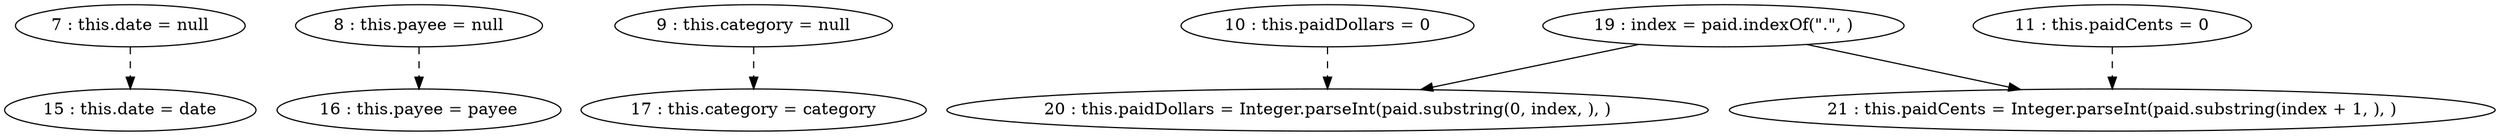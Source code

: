 digraph G {
"7 : this.date = null"
"7 : this.date = null" -> "15 : this.date = date" [style=dashed]
"8 : this.payee = null"
"8 : this.payee = null" -> "16 : this.payee = payee" [style=dashed]
"9 : this.category = null"
"9 : this.category = null" -> "17 : this.category = category" [style=dashed]
"10 : this.paidDollars = 0"
"10 : this.paidDollars = 0" -> "20 : this.paidDollars = Integer.parseInt(paid.substring(0, index, ), )" [style=dashed]
"11 : this.paidCents = 0"
"11 : this.paidCents = 0" -> "21 : this.paidCents = Integer.parseInt(paid.substring(index + 1, ), )" [style=dashed]
"15 : this.date = date"
"16 : this.payee = payee"
"17 : this.category = category"
"19 : index = paid.indexOf(\".\", )"
"19 : index = paid.indexOf(\".\", )" -> "21 : this.paidCents = Integer.parseInt(paid.substring(index + 1, ), )"
"19 : index = paid.indexOf(\".\", )" -> "20 : this.paidDollars = Integer.parseInt(paid.substring(0, index, ), )"
"20 : this.paidDollars = Integer.parseInt(paid.substring(0, index, ), )"
"21 : this.paidCents = Integer.parseInt(paid.substring(index + 1, ), )"
}